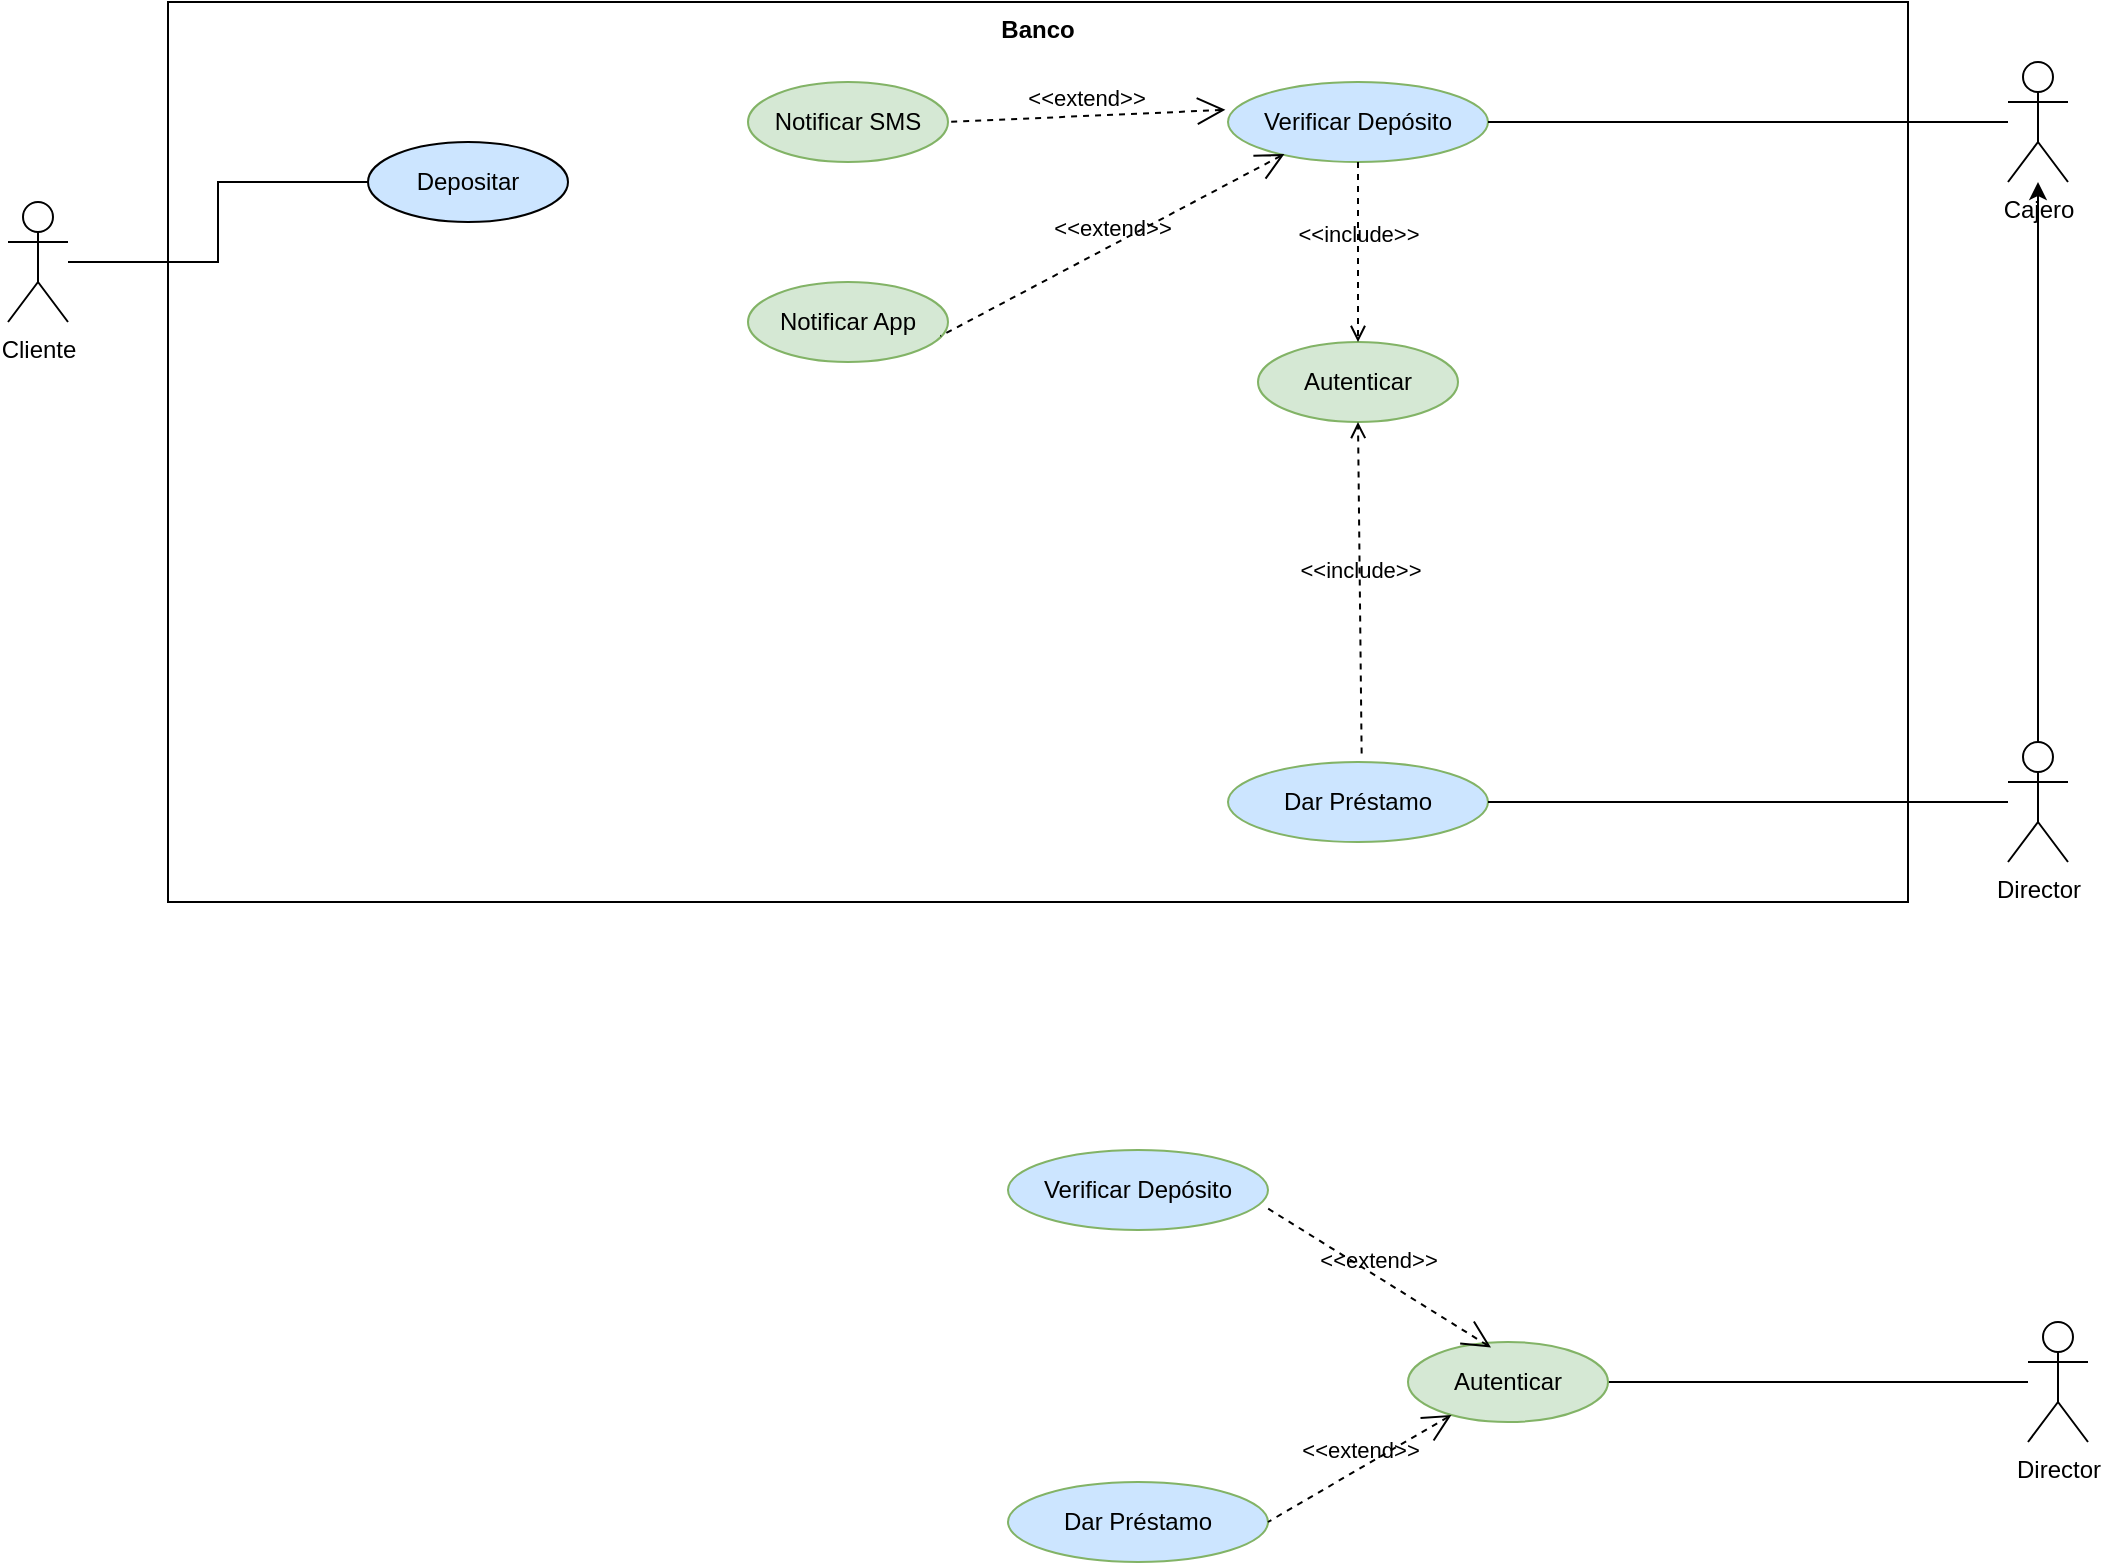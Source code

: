 <mxfile version="22.0.8" type="github">
  <diagram name="Página-1" id="h696vYOwoDZnp9XuSYHA">
    <mxGraphModel dx="1430" dy="757" grid="1" gridSize="10" guides="1" tooltips="1" connect="1" arrows="1" fold="1" page="1" pageScale="1" pageWidth="827" pageHeight="1169" math="0" shadow="0">
      <root>
        <mxCell id="0" />
        <mxCell id="1" parent="0" />
        <mxCell id="Nr3iy_JcpYHc4c3tMwyR-9" style="edgeStyle=orthogonalEdgeStyle;rounded=0;orthogonalLoop=1;jettySize=auto;html=1;endArrow=none;endFill=0;" edge="1" parent="1" source="Nr3iy_JcpYHc4c3tMwyR-1" target="Nr3iy_JcpYHc4c3tMwyR-4">
          <mxGeometry relative="1" as="geometry" />
        </mxCell>
        <mxCell id="Nr3iy_JcpYHc4c3tMwyR-1" value="Cliente&lt;br&gt;" style="shape=umlActor;verticalLabelPosition=bottom;verticalAlign=top;html=1;outlineConnect=0;" vertex="1" parent="1">
          <mxGeometry x="90" y="110" width="30" height="60" as="geometry" />
        </mxCell>
        <mxCell id="Nr3iy_JcpYHc4c3tMwyR-2" value="Cajero" style="shape=umlActor;verticalLabelPosition=bottom;verticalAlign=top;html=1;outlineConnect=0;" vertex="1" parent="1">
          <mxGeometry x="1090" y="40" width="30" height="60" as="geometry" />
        </mxCell>
        <mxCell id="Nr3iy_JcpYHc4c3tMwyR-6" style="edgeStyle=orthogonalEdgeStyle;rounded=0;orthogonalLoop=1;jettySize=auto;html=1;" edge="1" parent="1" source="Nr3iy_JcpYHc4c3tMwyR-3" target="Nr3iy_JcpYHc4c3tMwyR-2">
          <mxGeometry relative="1" as="geometry" />
        </mxCell>
        <mxCell id="Nr3iy_JcpYHc4c3tMwyR-3" value="Director" style="shape=umlActor;verticalLabelPosition=bottom;verticalAlign=top;html=1;outlineConnect=0;" vertex="1" parent="1">
          <mxGeometry x="1090" y="380" width="30" height="60" as="geometry" />
        </mxCell>
        <mxCell id="Nr3iy_JcpYHc4c3tMwyR-4" value="Depositar" style="ellipse;whiteSpace=wrap;html=1;fillColor=#CCE5FF;" vertex="1" parent="1">
          <mxGeometry x="270" y="80" width="100" height="40" as="geometry" />
        </mxCell>
        <mxCell id="Nr3iy_JcpYHc4c3tMwyR-10" value="Autenticar" style="ellipse;whiteSpace=wrap;html=1;fillColor=#d5e8d4;strokeColor=#82b366;" vertex="1" parent="1">
          <mxGeometry x="715" y="180" width="100" height="40" as="geometry" />
        </mxCell>
        <mxCell id="Nr3iy_JcpYHc4c3tMwyR-11" value="Verificar Depósito" style="ellipse;whiteSpace=wrap;html=1;fillColor=#CCE5FF;strokeColor=#82b366;" vertex="1" parent="1">
          <mxGeometry x="700" y="50" width="130" height="40" as="geometry" />
        </mxCell>
        <mxCell id="Nr3iy_JcpYHc4c3tMwyR-12" value="&amp;lt;&amp;lt;include&amp;gt;&amp;gt;" style="edgeStyle=none;html=1;endArrow=open;verticalAlign=bottom;dashed=1;labelBackgroundColor=none;rounded=0;exitX=0.5;exitY=1;exitDx=0;exitDy=0;entryX=0.5;entryY=0;entryDx=0;entryDy=0;" edge="1" parent="1" source="Nr3iy_JcpYHc4c3tMwyR-11" target="Nr3iy_JcpYHc4c3tMwyR-10">
          <mxGeometry width="160" relative="1" as="geometry">
            <mxPoint x="510" y="199.66" as="sourcePoint" />
            <mxPoint x="680" y="180" as="targetPoint" />
          </mxGeometry>
        </mxCell>
        <mxCell id="Nr3iy_JcpYHc4c3tMwyR-14" value="" style="edgeStyle=none;html=1;endArrow=none;verticalAlign=bottom;rounded=0;exitX=1;exitY=0.5;exitDx=0;exitDy=0;" edge="1" parent="1" source="Nr3iy_JcpYHc4c3tMwyR-11" target="Nr3iy_JcpYHc4c3tMwyR-2">
          <mxGeometry width="160" relative="1" as="geometry">
            <mxPoint x="880" y="99.66" as="sourcePoint" />
            <mxPoint x="1040" y="99.66" as="targetPoint" />
          </mxGeometry>
        </mxCell>
        <mxCell id="Nr3iy_JcpYHc4c3tMwyR-15" value="Dar Préstamo" style="ellipse;whiteSpace=wrap;html=1;fillColor=#CCE5FF;strokeColor=#82b366;" vertex="1" parent="1">
          <mxGeometry x="700" y="390" width="130" height="40" as="geometry" />
        </mxCell>
        <mxCell id="Nr3iy_JcpYHc4c3tMwyR-16" value="" style="edgeStyle=none;html=1;endArrow=none;verticalAlign=bottom;rounded=0;exitX=1;exitY=0.5;exitDx=0;exitDy=0;" edge="1" parent="1" source="Nr3iy_JcpYHc4c3tMwyR-15" target="Nr3iy_JcpYHc4c3tMwyR-3">
          <mxGeometry width="160" relative="1" as="geometry">
            <mxPoint x="870" y="409.66" as="sourcePoint" />
            <mxPoint x="1030" y="409.66" as="targetPoint" />
          </mxGeometry>
        </mxCell>
        <mxCell id="Nr3iy_JcpYHc4c3tMwyR-17" value="&amp;lt;&amp;lt;include&amp;gt;&amp;gt;" style="edgeStyle=none;html=1;endArrow=open;verticalAlign=bottom;dashed=1;labelBackgroundColor=none;rounded=0;exitX=0.514;exitY=-0.106;exitDx=0;exitDy=0;exitPerimeter=0;entryX=0.5;entryY=1;entryDx=0;entryDy=0;" edge="1" parent="1" source="Nr3iy_JcpYHc4c3tMwyR-15" target="Nr3iy_JcpYHc4c3tMwyR-10">
          <mxGeometry width="160" relative="1" as="geometry">
            <mxPoint x="530" y="270" as="sourcePoint" />
            <mxPoint x="690" y="270" as="targetPoint" />
          </mxGeometry>
        </mxCell>
        <mxCell id="Nr3iy_JcpYHc4c3tMwyR-18" value="Notificar SMS" style="ellipse;whiteSpace=wrap;html=1;fillColor=#d5e8d4;strokeColor=#82b366;" vertex="1" parent="1">
          <mxGeometry x="460" y="50" width="100" height="40" as="geometry" />
        </mxCell>
        <mxCell id="Nr3iy_JcpYHc4c3tMwyR-19" value="Notificar App" style="ellipse;whiteSpace=wrap;html=1;fillColor=#d5e8d4;strokeColor=#82b366;" vertex="1" parent="1">
          <mxGeometry x="460" y="150" width="100" height="40" as="geometry" />
        </mxCell>
        <mxCell id="Nr3iy_JcpYHc4c3tMwyR-20" value="&amp;lt;&amp;lt;extend&amp;gt;&amp;gt;" style="edgeStyle=none;html=1;startArrow=open;endArrow=none;startSize=12;verticalAlign=bottom;dashed=1;labelBackgroundColor=none;rounded=0;entryX=0.962;entryY=0.676;entryDx=0;entryDy=0;entryPerimeter=0;exitX=0.217;exitY=0.9;exitDx=0;exitDy=0;exitPerimeter=0;" edge="1" parent="1" source="Nr3iy_JcpYHc4c3tMwyR-11" target="Nr3iy_JcpYHc4c3tMwyR-19">
          <mxGeometry width="160" relative="1" as="geometry">
            <mxPoint x="530" y="270" as="sourcePoint" />
            <mxPoint x="690" y="270" as="targetPoint" />
          </mxGeometry>
        </mxCell>
        <mxCell id="Nr3iy_JcpYHc4c3tMwyR-22" value="&amp;lt;&amp;lt;extend&amp;gt;&amp;gt;" style="edgeStyle=none;html=1;startArrow=open;endArrow=none;startSize=12;verticalAlign=bottom;dashed=1;labelBackgroundColor=none;rounded=0;entryX=1;entryY=0.5;entryDx=0;entryDy=0;exitX=-0.01;exitY=0.348;exitDx=0;exitDy=0;exitPerimeter=0;" edge="1" parent="1" source="Nr3iy_JcpYHc4c3tMwyR-11" target="Nr3iy_JcpYHc4c3tMwyR-18">
          <mxGeometry width="160" relative="1" as="geometry">
            <mxPoint x="490" y="140" as="sourcePoint" />
            <mxPoint x="650" y="140" as="targetPoint" />
          </mxGeometry>
        </mxCell>
        <mxCell id="Nr3iy_JcpYHc4c3tMwyR-23" value="Banco" style="shape=rect;html=1;verticalAlign=top;fontStyle=1;whiteSpace=wrap;align=center;fillColor=none;" vertex="1" parent="1">
          <mxGeometry x="170" y="10" width="870" height="450" as="geometry" />
        </mxCell>
        <mxCell id="Nr3iy_JcpYHc4c3tMwyR-33" style="edgeStyle=orthogonalEdgeStyle;rounded=0;orthogonalLoop=1;jettySize=auto;html=1;endArrow=none;endFill=0;" edge="1" parent="1" source="Nr3iy_JcpYHc4c3tMwyR-24" target="Nr3iy_JcpYHc4c3tMwyR-27">
          <mxGeometry relative="1" as="geometry" />
        </mxCell>
        <mxCell id="Nr3iy_JcpYHc4c3tMwyR-24" value="Director&lt;br&gt;" style="shape=umlActor;verticalLabelPosition=bottom;verticalAlign=top;html=1;outlineConnect=0;" vertex="1" parent="1">
          <mxGeometry x="1100" y="670" width="30" height="60" as="geometry" />
        </mxCell>
        <mxCell id="Nr3iy_JcpYHc4c3tMwyR-25" value="Verificar Depósito" style="ellipse;whiteSpace=wrap;html=1;fillColor=#CCE5FF;strokeColor=#82b366;" vertex="1" parent="1">
          <mxGeometry x="590" y="584" width="130" height="40" as="geometry" />
        </mxCell>
        <mxCell id="Nr3iy_JcpYHc4c3tMwyR-26" value="Dar Préstamo" style="ellipse;whiteSpace=wrap;html=1;fillColor=#CCE5FF;strokeColor=#82b366;" vertex="1" parent="1">
          <mxGeometry x="590" y="750" width="130" height="40" as="geometry" />
        </mxCell>
        <mxCell id="Nr3iy_JcpYHc4c3tMwyR-27" value="Autenticar" style="ellipse;whiteSpace=wrap;html=1;fillColor=#d5e8d4;strokeColor=#82b366;" vertex="1" parent="1">
          <mxGeometry x="790" y="680" width="100" height="40" as="geometry" />
        </mxCell>
        <mxCell id="Nr3iy_JcpYHc4c3tMwyR-30" value="&amp;lt;&amp;lt;extend&amp;gt;&amp;gt;" style="edgeStyle=none;html=1;startArrow=open;endArrow=none;startSize=12;verticalAlign=bottom;dashed=1;labelBackgroundColor=none;rounded=0;entryX=1;entryY=0.5;entryDx=0;entryDy=0;" edge="1" parent="1" source="Nr3iy_JcpYHc4c3tMwyR-27" target="Nr3iy_JcpYHc4c3tMwyR-26">
          <mxGeometry width="160" relative="1" as="geometry">
            <mxPoint x="490" y="830" as="sourcePoint" />
            <mxPoint x="785.58" y="984.72" as="targetPoint" />
          </mxGeometry>
        </mxCell>
        <mxCell id="Nr3iy_JcpYHc4c3tMwyR-31" value="&amp;lt;&amp;lt;extend&amp;gt;&amp;gt;" style="edgeStyle=none;html=1;startArrow=open;endArrow=none;startSize=12;verticalAlign=bottom;dashed=1;labelBackgroundColor=none;rounded=0;entryX=0.995;entryY=0.722;entryDx=0;entryDy=0;entryPerimeter=0;exitX=0.415;exitY=0.069;exitDx=0;exitDy=0;exitPerimeter=0;" edge="1" parent="1" source="Nr3iy_JcpYHc4c3tMwyR-27" target="Nr3iy_JcpYHc4c3tMwyR-25">
          <mxGeometry width="160" relative="1" as="geometry">
            <mxPoint x="575" y="670" as="sourcePoint" />
            <mxPoint x="735" y="670" as="targetPoint" />
          </mxGeometry>
        </mxCell>
      </root>
    </mxGraphModel>
  </diagram>
</mxfile>

